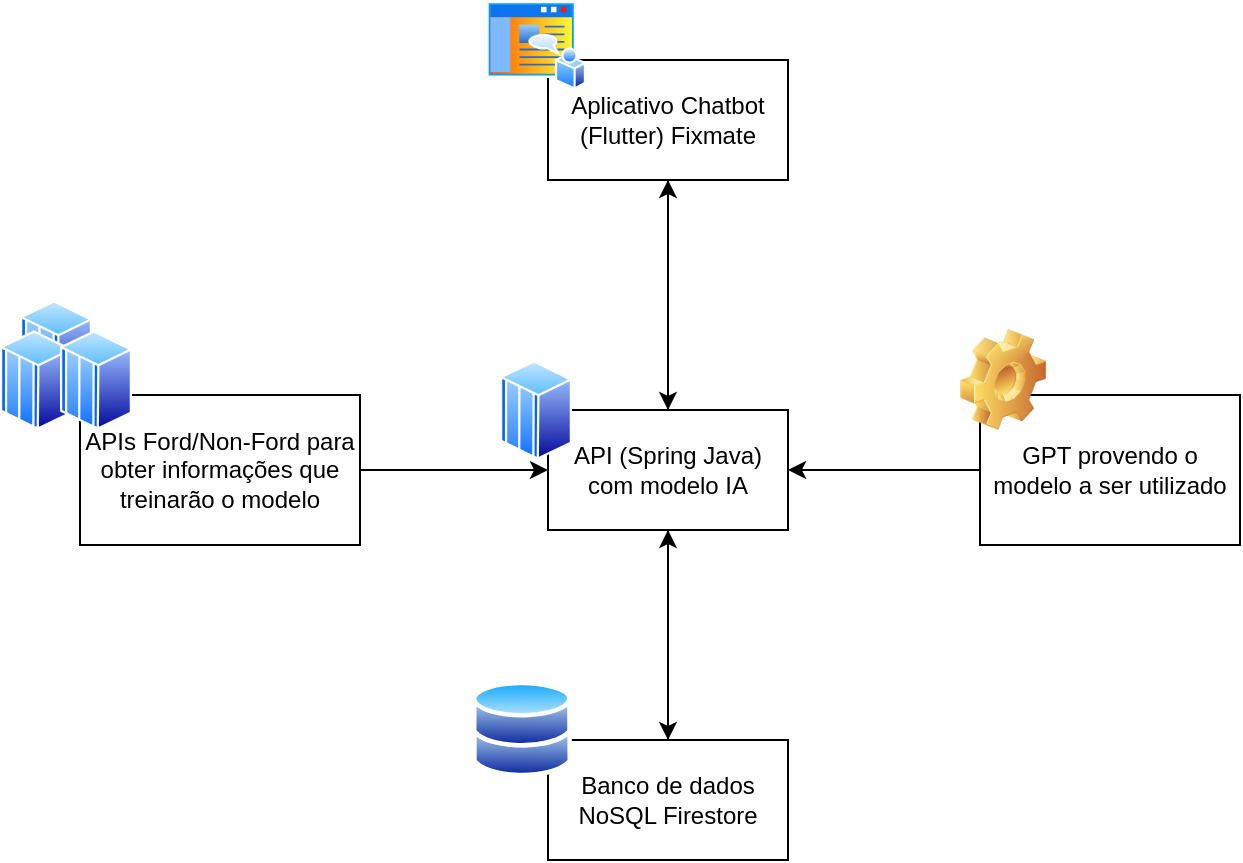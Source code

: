 <mxfile version="22.0.0" type="device">
  <diagram name="Página-1" id="Zt2VKIQ7Yjb1njPvfvgh">
    <mxGraphModel dx="1001" dy="784" grid="1" gridSize="10" guides="1" tooltips="1" connect="1" arrows="1" fold="1" page="1" pageScale="1" pageWidth="827" pageHeight="1169" math="0" shadow="0">
      <root>
        <mxCell id="0" />
        <mxCell id="1" parent="0" />
        <mxCell id="bIjzP23c8KdNtTvJajOV-10" style="edgeStyle=orthogonalEdgeStyle;rounded=0;orthogonalLoop=1;jettySize=auto;html=1;" parent="1" source="bIjzP23c8KdNtTvJajOV-6" target="bIjzP23c8KdNtTvJajOV-1" edge="1">
          <mxGeometry relative="1" as="geometry" />
        </mxCell>
        <mxCell id="bIjzP23c8KdNtTvJajOV-14" style="edgeStyle=orthogonalEdgeStyle;rounded=0;orthogonalLoop=1;jettySize=auto;html=1;" parent="1" source="bIjzP23c8KdNtTvJajOV-6" target="bIjzP23c8KdNtTvJajOV-12" edge="1">
          <mxGeometry relative="1" as="geometry" />
        </mxCell>
        <mxCell id="bIjzP23c8KdNtTvJajOV-6" value="API (Spring Java) com modelo IA" style="rounded=0;whiteSpace=wrap;html=1;" parent="1" vertex="1">
          <mxGeometry x="354" y="325" width="120" height="60" as="geometry" />
        </mxCell>
        <mxCell id="bIjzP23c8KdNtTvJajOV-11" style="edgeStyle=orthogonalEdgeStyle;rounded=0;orthogonalLoop=1;jettySize=auto;html=1;" parent="1" source="bIjzP23c8KdNtTvJajOV-1" target="bIjzP23c8KdNtTvJajOV-6" edge="1">
          <mxGeometry relative="1" as="geometry" />
        </mxCell>
        <mxCell id="bIjzP23c8KdNtTvJajOV-1" value="Aplicativo Chatbot (Flutter) Fixmate" style="rounded=0;whiteSpace=wrap;html=1;" parent="1" vertex="1">
          <mxGeometry x="354" y="150" width="120" height="60" as="geometry" />
        </mxCell>
        <mxCell id="bIjzP23c8KdNtTvJajOV-2" value="" style="aspect=fixed;perimeter=ellipsePerimeter;html=1;align=center;shadow=0;dashed=0;spacingTop=3;image;image=img/lib/active_directory/home_page.svg;" parent="1" vertex="1">
          <mxGeometry x="323" y="120" width="50" height="45" as="geometry" />
        </mxCell>
        <mxCell id="bIjzP23c8KdNtTvJajOV-3" value="" style="aspect=fixed;perimeter=ellipsePerimeter;html=1;align=center;shadow=0;dashed=0;spacingTop=3;image;image=img/lib/active_directory/mainframe_host.svg;" parent="1" vertex="1">
          <mxGeometry x="330" y="300" width="36" height="50" as="geometry" />
        </mxCell>
        <mxCell id="bIjzP23c8KdNtTvJajOV-9" style="edgeStyle=orthogonalEdgeStyle;rounded=0;orthogonalLoop=1;jettySize=auto;html=1;entryX=1;entryY=0.5;entryDx=0;entryDy=0;" parent="1" source="bIjzP23c8KdNtTvJajOV-8" target="bIjzP23c8KdNtTvJajOV-6" edge="1">
          <mxGeometry relative="1" as="geometry" />
        </mxCell>
        <mxCell id="bIjzP23c8KdNtTvJajOV-8" value="GPT provendo o modelo a ser utilizado" style="rounded=0;whiteSpace=wrap;html=1;" parent="1" vertex="1">
          <mxGeometry x="570" y="317.5" width="130" height="75" as="geometry" />
        </mxCell>
        <mxCell id="bIjzP23c8KdNtTvJajOV-15" style="edgeStyle=orthogonalEdgeStyle;rounded=0;orthogonalLoop=1;jettySize=auto;html=1;entryX=0.5;entryY=1;entryDx=0;entryDy=0;" parent="1" source="bIjzP23c8KdNtTvJajOV-12" target="bIjzP23c8KdNtTvJajOV-6" edge="1">
          <mxGeometry relative="1" as="geometry" />
        </mxCell>
        <mxCell id="bIjzP23c8KdNtTvJajOV-12" value="Banco de dados NoSQL Firestore" style="rounded=0;whiteSpace=wrap;html=1;" parent="1" vertex="1">
          <mxGeometry x="354" y="490" width="120" height="60" as="geometry" />
        </mxCell>
        <mxCell id="bIjzP23c8KdNtTvJajOV-4" value="" style="aspect=fixed;perimeter=ellipsePerimeter;html=1;align=center;shadow=0;dashed=0;spacingTop=3;image;image=img/lib/active_directory/databases.svg;" parent="1" vertex="1">
          <mxGeometry x="316" y="460" width="50" height="49" as="geometry" />
        </mxCell>
        <mxCell id="bIjzP23c8KdNtTvJajOV-17" style="edgeStyle=orthogonalEdgeStyle;rounded=0;orthogonalLoop=1;jettySize=auto;html=1;" parent="1" source="bIjzP23c8KdNtTvJajOV-16" target="bIjzP23c8KdNtTvJajOV-6" edge="1">
          <mxGeometry relative="1" as="geometry" />
        </mxCell>
        <mxCell id="bIjzP23c8KdNtTvJajOV-16" value="APIs Ford/Non-Ford para obter informações que treinarão o modelo" style="rounded=0;whiteSpace=wrap;html=1;" parent="1" vertex="1">
          <mxGeometry x="120" y="317.5" width="140" height="75" as="geometry" />
        </mxCell>
        <mxCell id="bIjzP23c8KdNtTvJajOV-18" value="" style="aspect=fixed;perimeter=ellipsePerimeter;html=1;align=center;shadow=0;dashed=0;spacingTop=3;image;image=img/lib/active_directory/mainframe_host.svg;" parent="1" vertex="1">
          <mxGeometry x="90" y="270" width="36" height="50" as="geometry" />
        </mxCell>
        <mxCell id="bIjzP23c8KdNtTvJajOV-19" value="" style="aspect=fixed;perimeter=ellipsePerimeter;html=1;align=center;shadow=0;dashed=0;spacingTop=3;image;image=img/lib/active_directory/mainframe_host.svg;" parent="1" vertex="1">
          <mxGeometry x="80" y="285" width="36" height="50" as="geometry" />
        </mxCell>
        <mxCell id="bIjzP23c8KdNtTvJajOV-20" value="" style="aspect=fixed;perimeter=ellipsePerimeter;html=1;align=center;shadow=0;dashed=0;spacingTop=3;image;image=img/lib/active_directory/mainframe_host.svg;" parent="1" vertex="1">
          <mxGeometry x="110" y="285" width="36" height="50" as="geometry" />
        </mxCell>
        <mxCell id="bIjzP23c8KdNtTvJajOV-21" value="" style="shape=image;html=1;verticalLabelPosition=bottom;verticalAlign=top;imageAspect=1;aspect=fixed;image=img/clipart/Gear_128x128.png" parent="1" vertex="1">
          <mxGeometry x="560" y="284.5" width="43.05" height="50.5" as="geometry" />
        </mxCell>
      </root>
    </mxGraphModel>
  </diagram>
</mxfile>
